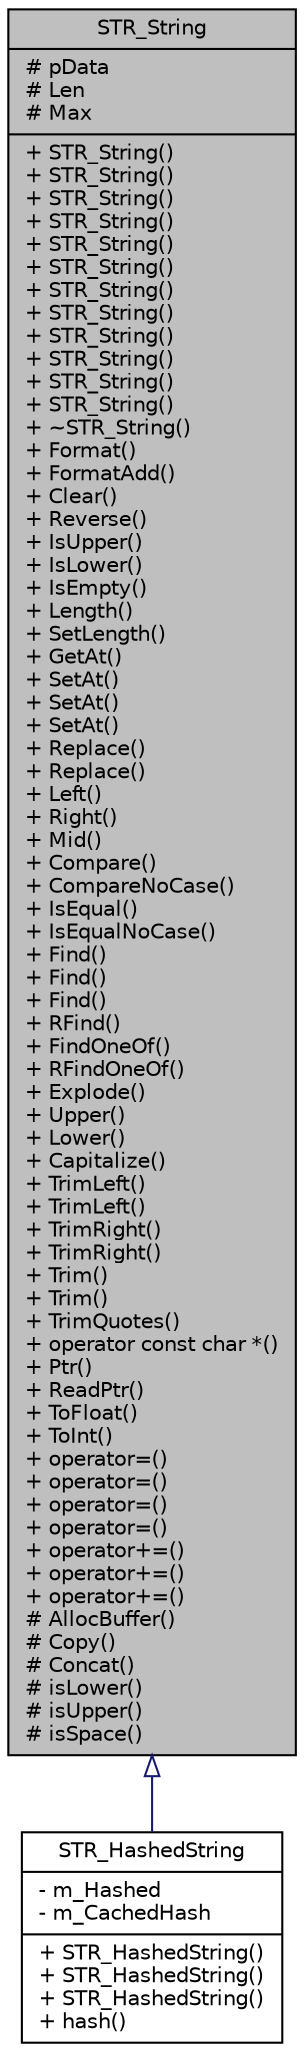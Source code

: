 digraph G
{
  edge [fontname="Helvetica",fontsize="10",labelfontname="Helvetica",labelfontsize="10"];
  node [fontname="Helvetica",fontsize="10",shape=record];
  Node1 [label="{STR_String\n|# pData\l# Len\l# Max\l|+ STR_String()\l+ STR_String()\l+ STR_String()\l+ STR_String()\l+ STR_String()\l+ STR_String()\l+ STR_String()\l+ STR_String()\l+ STR_String()\l+ STR_String()\l+ STR_String()\l+ STR_String()\l+ ~STR_String()\l+ Format()\l+ FormatAdd()\l+ Clear()\l+ Reverse()\l+ IsUpper()\l+ IsLower()\l+ IsEmpty()\l+ Length()\l+ SetLength()\l+ GetAt()\l+ SetAt()\l+ SetAt()\l+ SetAt()\l+ Replace()\l+ Replace()\l+ Left()\l+ Right()\l+ Mid()\l+ Compare()\l+ CompareNoCase()\l+ IsEqual()\l+ IsEqualNoCase()\l+ Find()\l+ Find()\l+ Find()\l+ RFind()\l+ FindOneOf()\l+ RFindOneOf()\l+ Explode()\l+ Upper()\l+ Lower()\l+ Capitalize()\l+ TrimLeft()\l+ TrimLeft()\l+ TrimRight()\l+ TrimRight()\l+ Trim()\l+ Trim()\l+ TrimQuotes()\l+ operator const char *()\l+ Ptr()\l+ ReadPtr()\l+ ToFloat()\l+ ToInt()\l+ operator=()\l+ operator=()\l+ operator=()\l+ operator=()\l+ operator+=()\l+ operator+=()\l+ operator+=()\l# AllocBuffer()\l# Copy()\l# Concat()\l# isLower()\l# isUpper()\l# isSpace()\l}",height=0.2,width=0.4,color="black", fillcolor="grey75", style="filled" fontcolor="black"];
  Node1 -> Node2 [dir=back,color="midnightblue",fontsize="10",style="solid",arrowtail="empty",fontname="Helvetica"];
  Node2 [label="{STR_HashedString\n|- m_Hashed\l- m_CachedHash\l|+ STR_HashedString()\l+ STR_HashedString()\l+ STR_HashedString()\l+ hash()\l}",height=0.2,width=0.4,color="black", fillcolor="white", style="filled",URL="$dc/dfd/classSTR__HashedString.html"];
}
